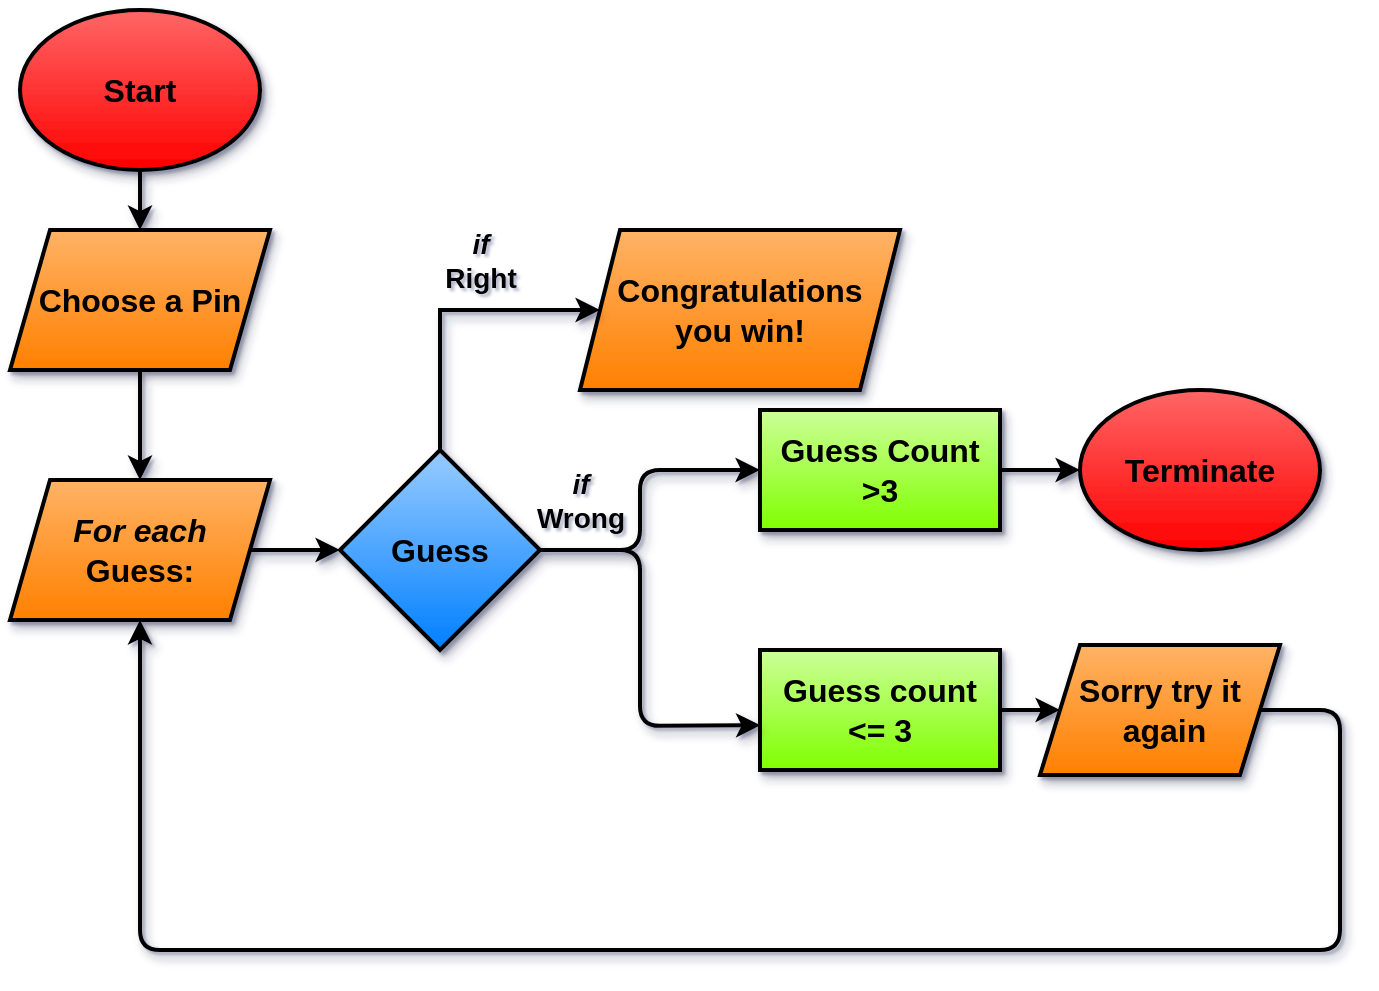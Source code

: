 <mxfile version="20.8.8" type="github">
  <diagram id="C5RBs43oDa-KdzZeNtuy" name="Page-1">
    <mxGraphModel dx="1313" dy="676" grid="1" gridSize="10" guides="1" tooltips="1" connect="1" arrows="1" fold="1" page="1" pageScale="1" pageWidth="827" pageHeight="1169" math="0" shadow="1">
      <root>
        <mxCell id="WIyWlLk6GJQsqaUBKTNV-0" />
        <mxCell id="WIyWlLk6GJQsqaUBKTNV-1" parent="WIyWlLk6GJQsqaUBKTNV-0" />
        <mxCell id="rpk_asHWrSznHl8svfK_-1" value="" style="endArrow=classic;html=1;rounded=1;fontSize=16;exitX=0.5;exitY=1;exitDx=0;exitDy=0;entryX=0.5;entryY=0;entryDx=0;entryDy=0;strokeWidth=2;shadow=1;" parent="WIyWlLk6GJQsqaUBKTNV-1" source="MVnXyRWLXPP6LBbdKx3y-1" target="MVnXyRWLXPP6LBbdKx3y-2" edge="1">
          <mxGeometry width="50" height="50" relative="1" as="geometry">
            <mxPoint x="100" y="160" as="sourcePoint" />
            <mxPoint x="230" y="270" as="targetPoint" />
          </mxGeometry>
        </mxCell>
        <mxCell id="rpk_asHWrSznHl8svfK_-3" value="" style="endArrow=classic;html=1;rounded=1;fontSize=16;exitX=0.5;exitY=1;exitDx=0;exitDy=0;entryX=0.5;entryY=0;entryDx=0;entryDy=0;strokeWidth=2;shadow=1;" parent="WIyWlLk6GJQsqaUBKTNV-1" source="MVnXyRWLXPP6LBbdKx3y-2" target="MVnXyRWLXPP6LBbdKx3y-5" edge="1">
          <mxGeometry width="50" height="50" relative="1" as="geometry">
            <mxPoint x="180" y="250" as="sourcePoint" />
            <mxPoint x="100" y="230" as="targetPoint" />
            <Array as="points" />
          </mxGeometry>
        </mxCell>
        <mxCell id="rpk_asHWrSznHl8svfK_-24" value="" style="endArrow=classic;html=1;rounded=1;fontSize=16;exitX=1;exitY=0.5;exitDx=0;exitDy=0;entryX=0;entryY=0.5;entryDx=0;entryDy=0;strokeWidth=2;shadow=1;" parent="WIyWlLk6GJQsqaUBKTNV-1" source="MVnXyRWLXPP6LBbdKx3y-5" target="MVnXyRWLXPP6LBbdKx3y-10" edge="1">
          <mxGeometry width="50" height="50" relative="1" as="geometry">
            <mxPoint x="390" y="340" as="sourcePoint" />
            <mxPoint x="210" y="420" as="targetPoint" />
            <Array as="points">
              <mxPoint x="190" y="360" />
            </Array>
          </mxGeometry>
        </mxCell>
        <mxCell id="rpk_asHWrSznHl8svfK_-41" value="" style="endArrow=classic;html=1;rounded=1;fontSize=16;exitX=1;exitY=0.5;exitDx=0;exitDy=0;entryX=0.5;entryY=1;entryDx=0;entryDy=0;strokeWidth=2;shadow=1;" parent="WIyWlLk6GJQsqaUBKTNV-1" source="MVnXyRWLXPP6LBbdKx3y-22" target="MVnXyRWLXPP6LBbdKx3y-5" edge="1">
          <mxGeometry width="50" height="50" relative="1" as="geometry">
            <mxPoint x="770" y="430" as="sourcePoint" />
            <mxPoint x="120" y="450" as="targetPoint" />
            <Array as="points">
              <mxPoint x="700" y="440" />
              <mxPoint x="700" y="490" />
              <mxPoint x="700" y="560" />
              <mxPoint x="660" y="560" />
              <mxPoint x="510" y="560" />
              <mxPoint x="310" y="560" />
              <mxPoint x="100" y="560" />
            </Array>
          </mxGeometry>
        </mxCell>
        <mxCell id="rpk_asHWrSznHl8svfK_-45" value="" style="endArrow=classic;html=1;rounded=1;fontSize=16;exitX=1;exitY=0.5;exitDx=0;exitDy=0;entryX=0;entryY=0.5;entryDx=0;entryDy=0;strokeWidth=2;shadow=1;" parent="WIyWlLk6GJQsqaUBKTNV-1" source="MVnXyRWLXPP6LBbdKx3y-20" target="MVnXyRWLXPP6LBbdKx3y-22" edge="1">
          <mxGeometry width="50" height="50" relative="1" as="geometry">
            <mxPoint x="560" y="445" as="sourcePoint" />
            <mxPoint x="650" y="430" as="targetPoint" />
          </mxGeometry>
        </mxCell>
        <mxCell id="rpk_asHWrSznHl8svfK_-46" value="" style="endArrow=classic;html=1;rounded=1;fontSize=16;exitX=1;exitY=0.5;exitDx=0;exitDy=0;entryX=0;entryY=0.5;entryDx=0;entryDy=0;strokeWidth=2;shadow=1;" parent="WIyWlLk6GJQsqaUBKTNV-1" source="MVnXyRWLXPP6LBbdKx3y-29" target="MVnXyRWLXPP6LBbdKx3y-25" edge="1">
          <mxGeometry width="50" height="50" relative="1" as="geometry">
            <mxPoint x="533.5" y="320" as="sourcePoint" />
            <mxPoint x="580" y="302.5" as="targetPoint" />
          </mxGeometry>
        </mxCell>
        <mxCell id="MVnXyRWLXPP6LBbdKx3y-1" value="Start" style="ellipse;whiteSpace=wrap;html=1;strokeWidth=2;fontSize=16;rounded=1;fillColor=#FF6666;gradientColor=#FF0000;shadow=1;spacing=2;fontStyle=1" vertex="1" parent="WIyWlLk6GJQsqaUBKTNV-1">
          <mxGeometry x="40" y="90" width="120" height="80" as="geometry" />
        </mxCell>
        <mxCell id="MVnXyRWLXPP6LBbdKx3y-2" value="Choose a Pin" style="shape=parallelogram;perimeter=parallelogramPerimeter;whiteSpace=wrap;html=1;fixedSize=1;strokeWidth=2;shadow=1;fillColor=#FFB366;gradientColor=#FF8000;fontSize=16;fontStyle=1" vertex="1" parent="WIyWlLk6GJQsqaUBKTNV-1">
          <mxGeometry x="35" y="200" width="130" height="70" as="geometry" />
        </mxCell>
        <mxCell id="MVnXyRWLXPP6LBbdKx3y-5" value="&lt;i&gt;For each&lt;/i&gt; &lt;br&gt;Guess:" style="shape=parallelogram;perimeter=parallelogramPerimeter;whiteSpace=wrap;html=1;fixedSize=1;strokeWidth=2;shadow=1;gradientColor=#FF8000;fillColor=#FFB366;fontSize=16;fontStyle=1" vertex="1" parent="WIyWlLk6GJQsqaUBKTNV-1">
          <mxGeometry x="35" y="325" width="130" height="70" as="geometry" />
        </mxCell>
        <mxCell id="MVnXyRWLXPP6LBbdKx3y-10" value="&lt;font style=&quot;font-size: 16px;&quot;&gt;&lt;b&gt;Guess&lt;/b&gt;&lt;/font&gt;" style="rhombus;whiteSpace=wrap;html=1;strokeWidth=2;shadow=1;gradientColor=#007FFF;fillColor=#99CCFF;" vertex="1" parent="WIyWlLk6GJQsqaUBKTNV-1">
          <mxGeometry x="200" y="310" width="100" height="100" as="geometry" />
        </mxCell>
        <mxCell id="MVnXyRWLXPP6LBbdKx3y-11" value="Congratulations &lt;br style=&quot;font-size: 16px;&quot;&gt;you win!" style="shape=parallelogram;perimeter=parallelogramPerimeter;whiteSpace=wrap;html=1;fixedSize=1;strokeWidth=2;shadow=1;gradientColor=#FF8000;fillColor=#FFB366;fontSize=16;fontStyle=1" vertex="1" parent="WIyWlLk6GJQsqaUBKTNV-1">
          <mxGeometry x="320" y="200" width="160" height="80" as="geometry" />
        </mxCell>
        <mxCell id="MVnXyRWLXPP6LBbdKx3y-12" value="" style="endArrow=classic;html=1;rounded=0;entryX=0;entryY=0.5;entryDx=0;entryDy=0;exitX=0.5;exitY=0;exitDx=0;exitDy=0;strokeWidth=2;shadow=1;" edge="1" parent="WIyWlLk6GJQsqaUBKTNV-1" source="MVnXyRWLXPP6LBbdKx3y-10" target="MVnXyRWLXPP6LBbdKx3y-11">
          <mxGeometry width="50" height="50" relative="1" as="geometry">
            <mxPoint x="270" y="420" as="sourcePoint" />
            <mxPoint x="300" y="240" as="targetPoint" />
            <Array as="points">
              <mxPoint x="250" y="240" />
            </Array>
          </mxGeometry>
        </mxCell>
        <mxCell id="MVnXyRWLXPP6LBbdKx3y-13" value="&lt;i&gt;if&lt;/i&gt;&lt;br&gt;Right" style="text;html=1;align=center;verticalAlign=middle;resizable=0;points=[];autosize=1;strokeColor=none;fillColor=none;strokeWidth=2;shadow=1;fontSize=14;fontStyle=1" vertex="1" parent="WIyWlLk6GJQsqaUBKTNV-1">
          <mxGeometry x="240" y="190" width="60" height="50" as="geometry" />
        </mxCell>
        <mxCell id="MVnXyRWLXPP6LBbdKx3y-16" value="&lt;i&gt;if&lt;/i&gt;&lt;br&gt;Wrong" style="text;html=1;align=center;verticalAlign=middle;resizable=0;points=[];autosize=1;strokeColor=none;fillColor=none;strokeWidth=2;shadow=1;fontSize=14;fontStyle=1" vertex="1" parent="WIyWlLk6GJQsqaUBKTNV-1">
          <mxGeometry x="285" y="310" width="70" height="50" as="geometry" />
        </mxCell>
        <mxCell id="MVnXyRWLXPP6LBbdKx3y-17" value="" style="endArrow=classic;html=1;rounded=1;fontSize=16;exitX=1;exitY=0.5;exitDx=0;exitDy=0;entryX=0;entryY=0.5;entryDx=0;entryDy=0;strokeWidth=2;shadow=1;" edge="1" parent="WIyWlLk6GJQsqaUBKTNV-1" source="MVnXyRWLXPP6LBbdKx3y-10" target="MVnXyRWLXPP6LBbdKx3y-29">
          <mxGeometry width="50" height="50" relative="1" as="geometry">
            <mxPoint x="310" y="370" as="sourcePoint" />
            <mxPoint x="413.5" y="320" as="targetPoint" />
            <Array as="points">
              <mxPoint x="350" y="360" />
              <mxPoint x="350" y="320" />
            </Array>
          </mxGeometry>
        </mxCell>
        <mxCell id="MVnXyRWLXPP6LBbdKx3y-20" value="Guess count &lt;br style=&quot;font-size: 16px;&quot;&gt;&amp;lt;= 3" style="rounded=0;whiteSpace=wrap;html=1;strokeWidth=2;shadow=1;gradientColor=#80FF00;fillColor=#CCFF99;fontSize=16;fontStyle=1" vertex="1" parent="WIyWlLk6GJQsqaUBKTNV-1">
          <mxGeometry x="410" y="410" width="120" height="60" as="geometry" />
        </mxCell>
        <mxCell id="MVnXyRWLXPP6LBbdKx3y-22" value="Sorry try it&lt;br style=&quot;border-color: var(--border-color); font-size: 16px;&quot;&gt;&lt;span style=&quot;font-size: 16px;&quot;&gt;&amp;nbsp;again&lt;/span&gt;" style="shape=parallelogram;perimeter=parallelogramPerimeter;whiteSpace=wrap;html=1;fixedSize=1;strokeWidth=2;shadow=1;gradientColor=#FF8000;fillColor=#FFB366;fontSize=16;fontStyle=1" vertex="1" parent="WIyWlLk6GJQsqaUBKTNV-1">
          <mxGeometry x="550" y="407.5" width="120" height="65" as="geometry" />
        </mxCell>
        <mxCell id="MVnXyRWLXPP6LBbdKx3y-24" value="" style="endArrow=classic;html=1;rounded=1;fontSize=16;exitX=1;exitY=0.5;exitDx=0;exitDy=0;entryX=0.002;entryY=0.627;entryDx=0;entryDy=0;entryPerimeter=0;strokeWidth=2;shadow=1;" edge="1" parent="WIyWlLk6GJQsqaUBKTNV-1" source="MVnXyRWLXPP6LBbdKx3y-10" target="MVnXyRWLXPP6LBbdKx3y-20">
          <mxGeometry width="50" height="50" relative="1" as="geometry">
            <mxPoint x="310" y="370" as="sourcePoint" />
            <mxPoint x="423.5" y="330" as="targetPoint" />
            <Array as="points">
              <mxPoint x="350" y="360" />
              <mxPoint x="350" y="448" />
            </Array>
          </mxGeometry>
        </mxCell>
        <mxCell id="MVnXyRWLXPP6LBbdKx3y-25" value="Terminate" style="ellipse;whiteSpace=wrap;html=1;strokeWidth=2;fontSize=16;rounded=1;fillColor=#FF6666;gradientColor=#FF0000;shadow=1;fontStyle=1" vertex="1" parent="WIyWlLk6GJQsqaUBKTNV-1">
          <mxGeometry x="570" y="280" width="120" height="80" as="geometry" />
        </mxCell>
        <mxCell id="MVnXyRWLXPP6LBbdKx3y-29" value="Guess Count &lt;br style=&quot;font-size: 16px;&quot;&gt;&amp;gt;3" style="rounded=0;whiteSpace=wrap;html=1;strokeWidth=2;shadow=1;gradientColor=#80FF00;fillColor=#CCFF99;fontSize=16;fontStyle=1" vertex="1" parent="WIyWlLk6GJQsqaUBKTNV-1">
          <mxGeometry x="410" y="290" width="120" height="60" as="geometry" />
        </mxCell>
      </root>
    </mxGraphModel>
  </diagram>
</mxfile>
